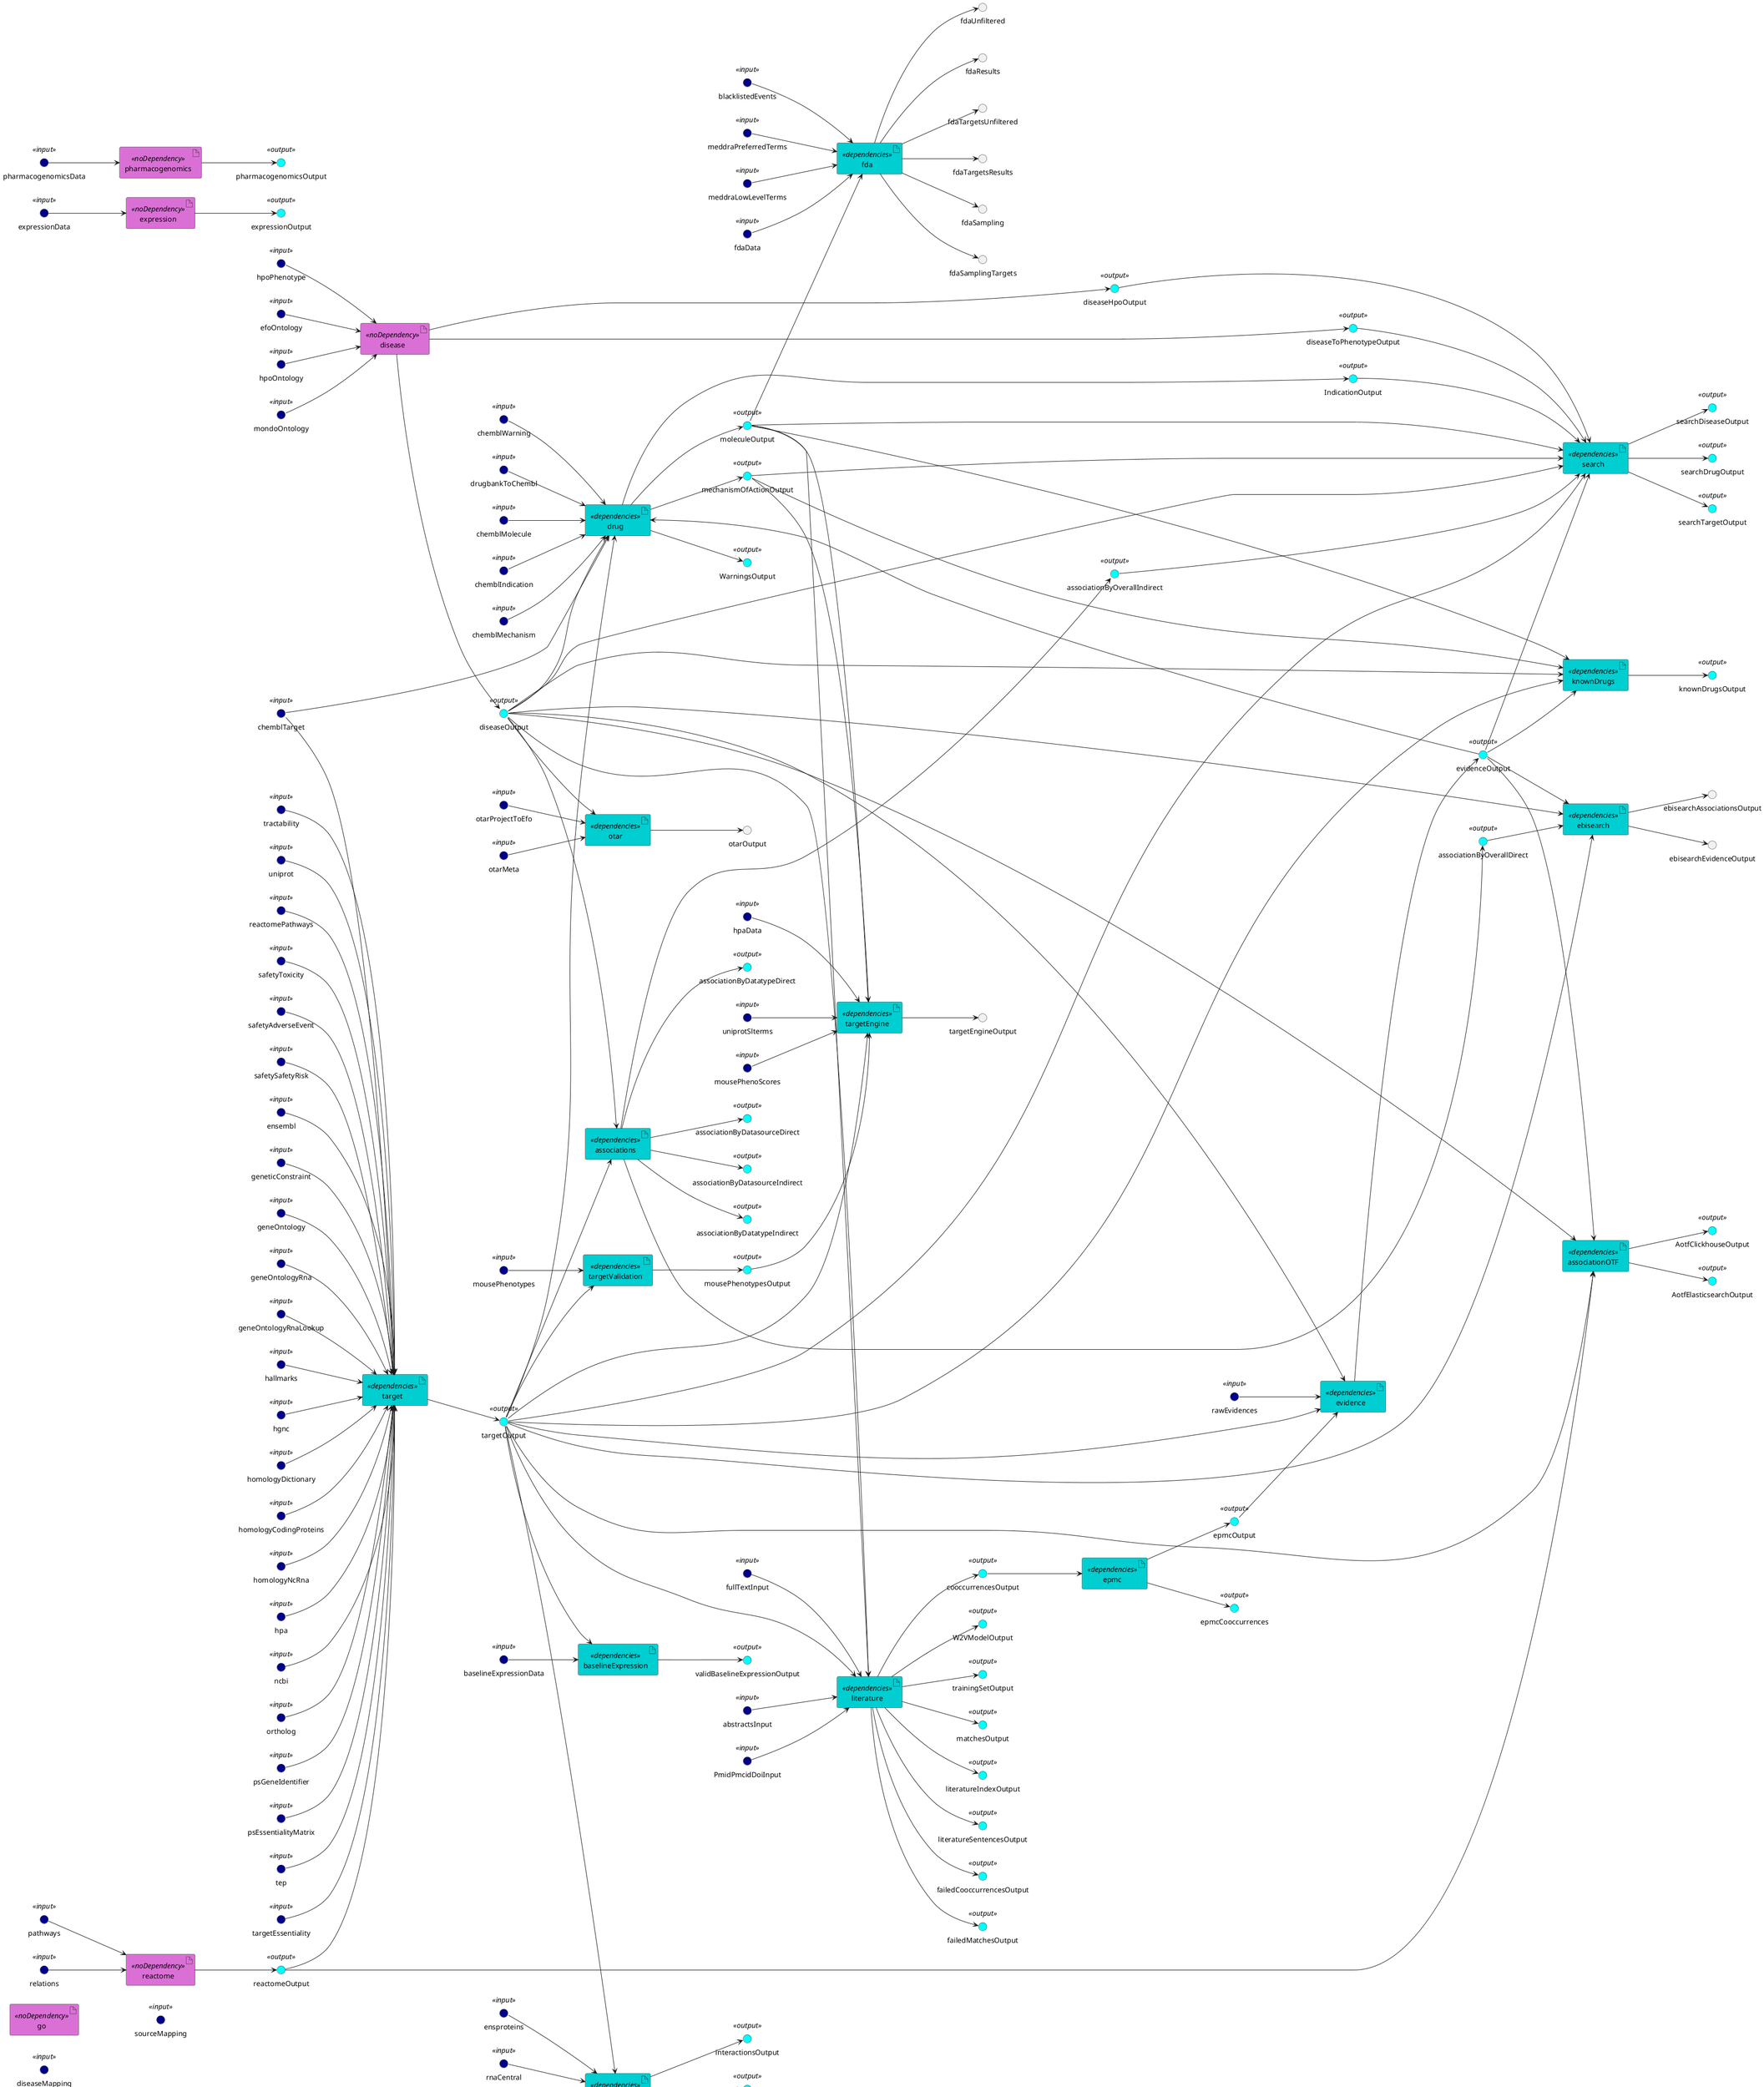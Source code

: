 @startuml
left to right direction
skinparam interface {
    backgroundColor<<input>> darkblue
    backgroundColor<<output>> cyan
}
skinparam artifact {
     backgroundColor<<noDependency>> orchid
     backgroundColor<<dependencies>> darkturquoise
 }
' steps
artifact associations <<dependencies>>
artifact associationOTF <<dependencies>>
artifact disease <<noDependency>>
artifact drug <<dependencies>>
artifact ebisearch <<dependencies>>
artifact evidence <<dependencies>>
artifact expression <<noDependency>>
artifact fda <<dependencies>>
artifact baselineExpression <<dependencies>>
artifact go <<noDependency>>
artifact epmc <<dependencies>>
artifact literature <<dependencies>>
artifact interactions <<dependencies>>
artifact knownDrugs <<dependencies>>
artifact otar <<dependencies>>
artifact reactome <<noDependency>>
artifact search <<dependencies>>
artifact target <<dependencies>>
artifact targetEngine <<dependencies>>
artifact targetValidation <<dependencies>>
artifact pharmacogenomics <<noDependency>>


'inputs
' association

  ' disease and source mapping static files
interface diseaseMapping <<input>>
interface sourceMapping <<input>>
' disease
interface efoOntology <<input>>
interface hpoOntology <<input>>
interface mondoOntology <<input>>
interface hpoPhenotype <<input>>
' drug
interface chemblMolecule <<input>>
interface chemblIndication <<input>>
interface chemblMechanism <<input>>
interface chemblTarget <<input>>
interface chemblWarning <<input>>
interface drugbankToChembl <<input>>
' ebisearch
' evidences
interface rawEvidences <<input>>
' expression
interface expressionData <<input>>
' fda
interface fdaData <<input>>
interface blacklistedEvents <<input>>
interface meddraPreferredTerms <<input>>
interface meddraLowLevelTerms <<input>>


' baselineExpression
interface baselineExpressionData <<input>>
' interactions
interface ensproteins <<input>>
interface rnaCentral <<input>>
interface humanMapping <<input>>
interface intact <<input>>
interface strings <<input>>
' known drugs
' targetEngine
interface hpaData <<input>>
interface uniprotSlterms <<input>>
interface mousePhenoScores <<input>>
' otar
interface otarMeta <<input>>
interface otarProjectToEfo <<input>>
' reactome
interface pathways <<input>>
interface relations <<input>>
' target
interface ensembl <<input>>
interface geneticConstraint <<input>>
interface geneOntology <<input>>
interface geneOntologyRna <<input>>
interface geneOntologyRnaLookup <<input>>
interface hallmarks <<input>>
interface hgnc <<input>>
interface homologyDictionary <<input>>
interface homologyCodingProteins <<input>>
interface homologyNcRna <<input>>
interface hpa <<input>>
interface ncbi <<input>>
interface ortholog <<input>>
interface psGeneIdentifier <<input>>
interface psEssentialityMatrix <<input>>
interface tep <<input>>
interface targetEssentiality <<input>>
interface tractability <<input>>
interface uniprot <<input>>
interface reactomePathways <<input>>

' pharmacogenomics
interface pharmacogenomicsData <<input>>

'safety
interface safetyToxicity <<input>>
interface safetyAdverseEvent <<input>>
interface safetySafetyRisk <<input>>

'literature
interface PmidPmcidDoiInput <<input>>
interface fullTextInput <<input>>
interface abstractsInput <<input>>

'outputs
  ' associations
interface associationByDatatypeDirect <<output>>
interface associationByDatasourceDirect <<output>>
interface associationByOverallDirect <<output>>
interface associationByDatasourceIndirect <<output>>
interface associationByDatatypeIndirect <<output>>
interface associationByOverallIndirect <<output>>
  ' aotf
interface AotfClickhouseOutput <<output>>
interface AotfElasticsearchOutput <<output>>
  ' epmc
interface epmcOutput <<output>>
interface epmcCooccurrences <<output>>
  ' literature
interface cooccurrencesOutput <<output>>
interface matchesOutput <<output>>
interface literatureIndexOutput <<output>>
interface literatureSentencesOutput <<output>>
interface failedCooccurrencesOutput <<output>>
interface failedMatchesOutput <<output>>
interface W2VModelOutput <<output>>
interface trainingSetOutput <<output>>
  ' disease
interface diseaseOutput <<output>>
interface diseaseHpoOutput <<output>>
interface diseaseToPhenotypeOutput <<output>>
  ' drug
interface moleculeOutput <<output>>
interface mechanismOfActionOutput <<output>>
interface IndicationOutput <<output>>
interface WarningsOutput <<output>>

  ' evidences
interface evidenceOutput <<output>>
  ' expression
interface expressionOutput <<output>>
  ' baselineExpression
interface validBaselineExpressionOutput <<output>>
  ' interactions
interface interactionsOutput <<output>>
interface interactionsEvidenceOutput <<output>>
interface interactionsUnmatchedOutput <<output>>
  ' known drugs
interface knownDrugsOutput <<output>>

  ' reactome
interface reactomeOutput <<output>>
  ' target
interface targetOutput <<output>>

  ' search
interface searchTargetOutput <<output>>
interface searchDiseaseOutput <<output>>
interface searchDrugOutput <<output>>

  ' targetValidation
interface mousePhenotypes <<input>>
interface mousePhenotypesOutput <<output>>
  ' pharmacogenomics
interface pharmacogenomicsOutput <<output>>


' relations

  ' targetValidation
targetOutput --> targetValidation
mousePhenotypes --> targetValidation
targetValidation --> mousePhenotypesOutput
  ' assocations
targetOutput --> associations
diseaseOutput --> associations
associations --> associationByDatasourceDirect
associations --> associationByDatasourceIndirect
associations --> associationByDatatypeDirect
associations --> associationByDatatypeIndirect
associations --> associationByOverallDirect
associations --> associationByOverallIndirect

  ' AOTF
reactomeOutput --> associationOTF
evidenceOutput --> associationOTF
diseaseOutput --> associationOTF
targetOutput --> associationOTF
associationOTF --> AotfClickhouseOutput
associationOTF --> AotfElasticsearchOutput

  ' disease
efoOntology --> disease
hpoOntology --> disease
mondoOntology --> disease
hpoPhenotype --> disease
disease --> diseaseOutput
disease --> diseaseHpoOutput
disease --> diseaseToPhenotypeOutput

  ' epmc
cooccurrencesOutput --> epmc
epmc --> epmcCooccurrences
epmc --> epmcOutput

  ' literature
targetOutput --> literature
diseaseOutput --> literature
moleculeOutput --> literature
PmidPmcidDoiInput --> literature
fullTextInput --> literature
abstractsInput --> literature
literature --> cooccurrencesOutput
literature --> matchesOutput
literature --> literatureIndexOutput
literature --> literatureSentencesOutput
literature --> failedMatchesOutput
literature --> failedCooccurrencesOutput
literature --> W2VModelOutput
literature --> trainingSetOutput

  ' drug
targetOutput --> drug
diseaseOutput --> drug
evidenceOutput --> drug
chemblMolecule --> drug
chemblIndication--> drug
chemblMechanism --> drug
chemblTarget --> drug
chemblWarning --> drug
drugbankToChembl --> drug
drug --> moleculeOutput
drug -->  mechanismOfActionOutput
drug --> IndicationOutput
drug --> WarningsOutput

  ' ebisearch
evidenceOutput --> ebisearch
diseaseOutput --> ebisearch
targetOutput --> ebisearch
associationByOverallDirect --> ebisearch
ebisearch --> ebisearchAssociationsOutput
ebisearch --> ebisearchEvidenceOutput

  ' evidences
targetOutput --> evidence
diseaseOutput --> evidence
rawEvidences --> evidence
epmcOutput --> evidence
evidence --> evidenceOutput

  ' expression
expressionData --> expression
expression --> expressionOutput

  ' fda
moleculeOutput --> fda
fdaData --> fda
blacklistedEvents --> fda
meddraPreferredTerms --> fda
meddraLowLevelTerms --> fda
fda --> fdaUnfiltered
fda --> fdaResults
fda --> fdaTargetsUnfiltered
fda --> fdaTargetsResults
fda --> fdaSampling
fda --> fdaSamplingTargets

  ' baselineExpression
baselineExpressionData --> baselineExpression
targetOutput --> baselineExpression
baselineExpression --> validBaselineExpressionOutput

  ' interactions
targetOutput --> interactions
rnaCentral --> interactions
humanMapping --> interactions
ensproteins --> interactions
intact --> interactions
strings --> interactions
interactions --> interactionsOutput
interactions --> interactionsEvidenceOutput
interactions --> interactionsUnmatchedOutput

  ' known drugs
evidenceOutput --> knownDrugs
diseaseOutput --> knownDrugs
targetOutput --> knownDrugs
moleculeOutput --> knownDrugs
mechanismOfActionOutput --> knownDrugs
knownDrugs --> knownDrugsOutput

  ' otar
diseaseOutput --> otar
otarMeta --> otar
otarProjectToEfo --> otar
otar --> otarOutput

  ' reactome
pathways --> reactome
relations --> reactome
reactome --> reactomeOutput

  ' search
evidenceOutput --> search
diseaseOutput --> search
diseaseToPhenotypeOutput --> search
diseaseHpoOutput --> search
targetOutput --> search
moleculeOutput --> search
mechanismOfActionOutput --> search
IndicationOutput --> search
associationByOverallIndirect --> search
search --> searchTargetOutput
search --> searchDiseaseOutput
search --> searchDrugOutput

' target
chemblTarget --> target
target --> targetOutput
ensembl --> target
geneticConstraint --> target
geneOntology --> target
geneOntologyRna  --> target
geneOntologyRnaLookup --> target
hallmarks --> target
hgnc --> target
homologyDictionary --> target
homologyCodingProteins --> target
homologyNcRna --> target
hpa --> target
ncbi --> target
ortholog --> target
psGeneIdentifier --> target
psEssentialityMatrix --> target
reactomeOutput --> target
reactomePathways --> target
safetyToxicity --> target
safetyAdverseEvent --> target
safetySafetyRisk --> target
tep --> target
targetEssentiality --> target
tractability --> target
uniprot --> target
' targetEngine
targetOutput --> targetEngine
moleculeOutput --> targetEngine
mechanismOfActionOutput --> targetEngine
mousePhenotypesOutput --> targetEngine
hpaData --> targetEngine
uniprotSlterms --> targetEngine
mousePhenoScores --> targetEngine
targetEngine --> targetEngineOutput
' pharmacogenomics
pharmacogenomicsData --> pharmacogenomics
pharmacogenomics --> pharmacogenomicsOutput

@enduml
